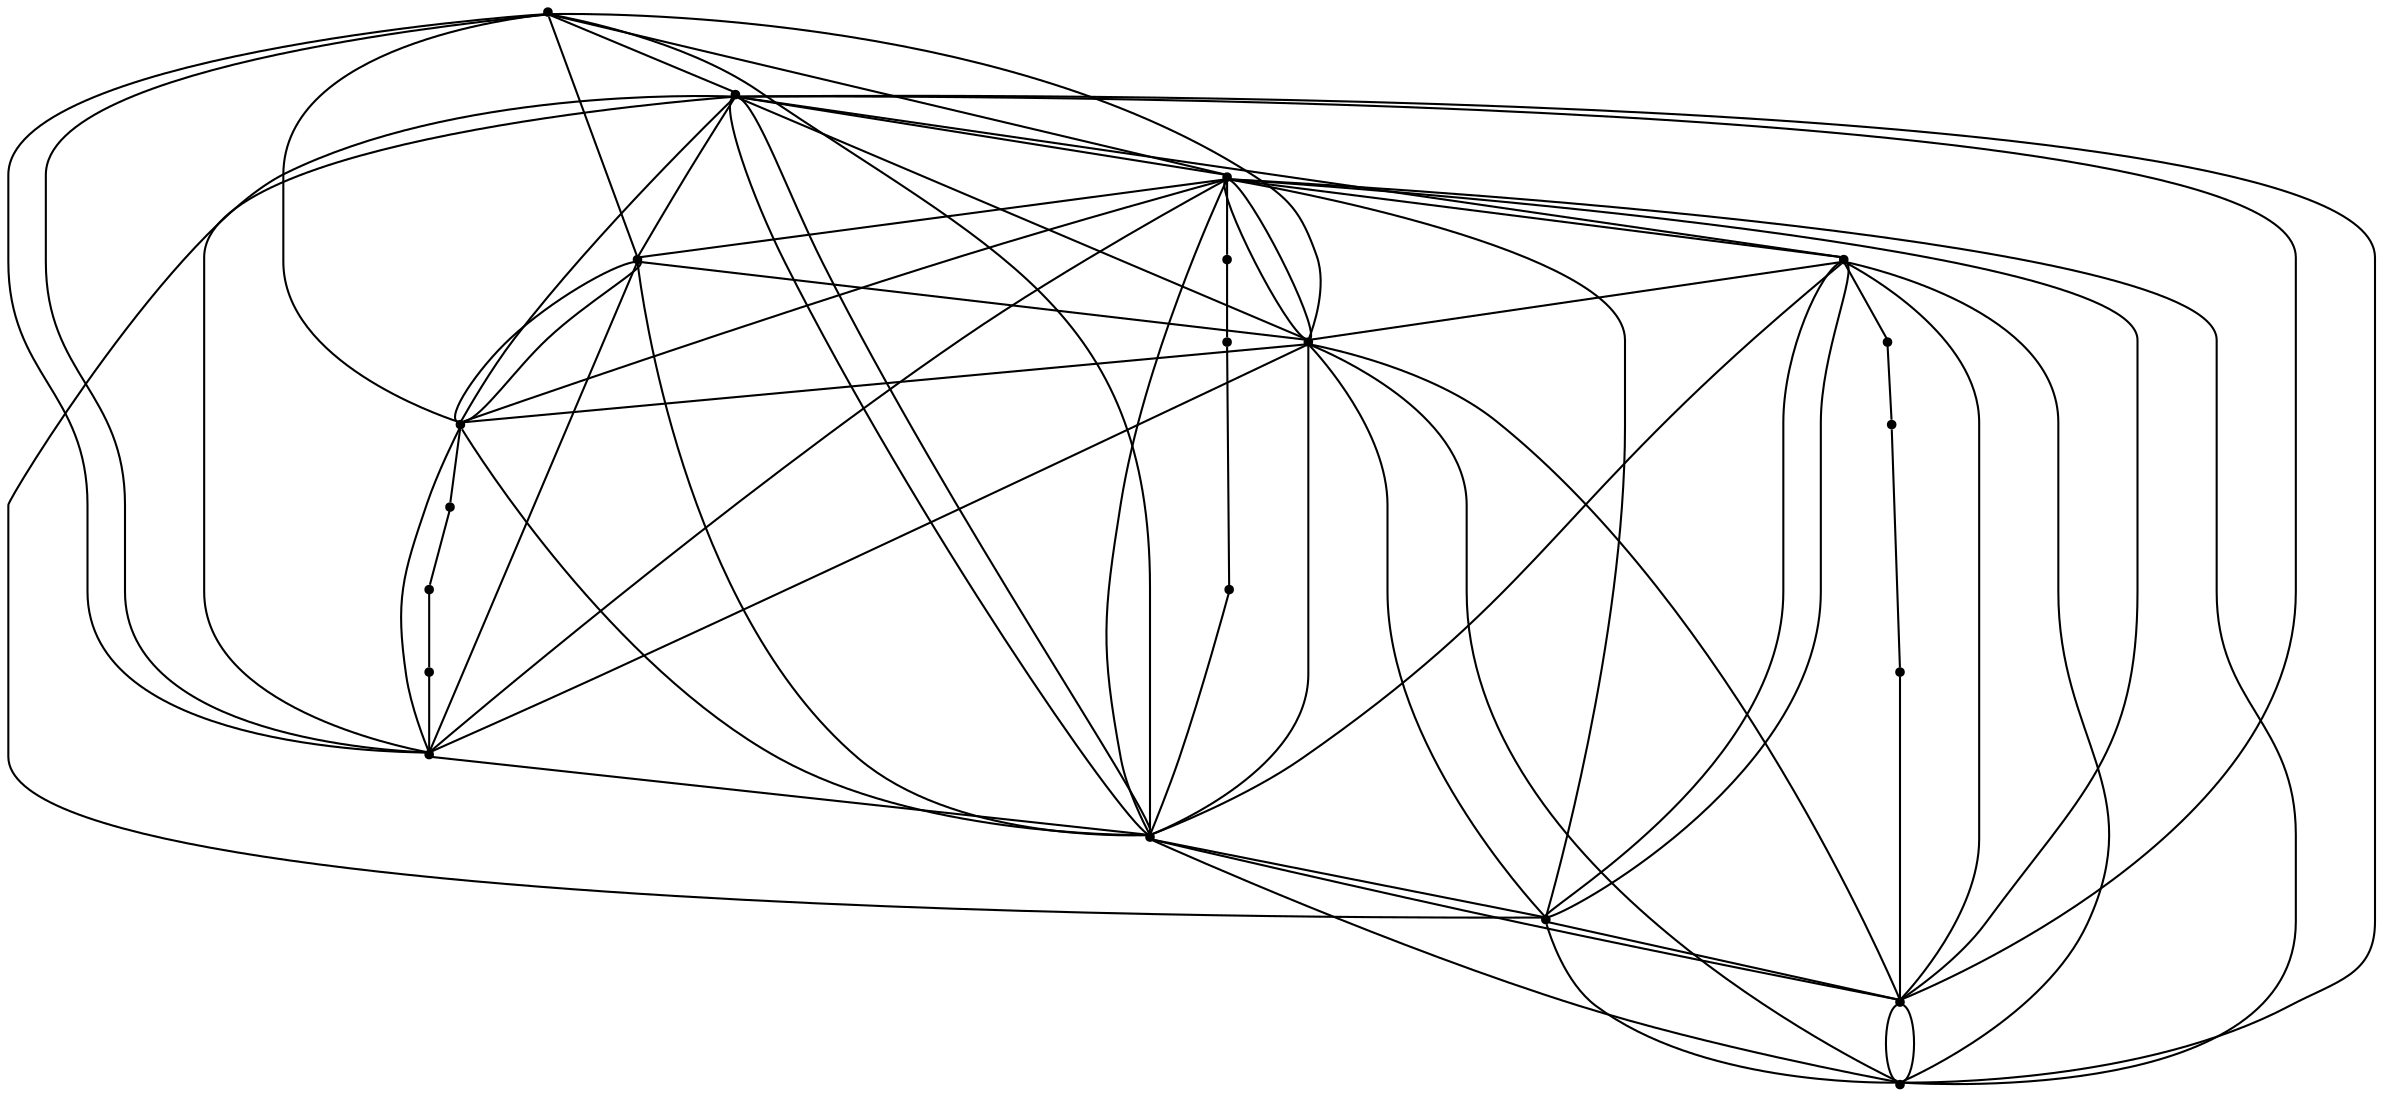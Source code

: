 graph {
  node [shape=point,comment="{\"directed\":false,\"doi\":\"10.1007/978-3-030-92931-2_20\",\"figure\":\"4 (2)\"}"]

  v0 [pos="662.4221672210771,292.0931234550336"]
  v1 [pos="662.4221672210771,458.78430220950565"]
  v2 [pos="495.7289534796374,458.7843022095057"]
  v3 [pos="462.390309141639,458.7843022095057"]
  v4 [pos="462.390309141639,625.4754809639778"]
  v5 [pos="495.7289534796374,625.4754809639778"]
  v6 [pos="662.4221672210771,625.4754809639778"]
  v7 [pos="629.0835228830788,292.0931234550336"]
  v8 [pos="629.0835228830788,458.7843022095057"]
  v9 [pos="629.0835228830787,625.4754809639778"]
  v10 [pos="495.7289534796374,292.0931234550336"]
  v11 [pos="462.390309141639,292.0931234550336"]
  v12 [pos="587.4102810489984,292.0931234550336"]
  v13 [pos="562.4062977954997,292.0931234550336"]
  v14 [pos="537.4023065934487,292.0931234550336"]
  v15 [pos="587.4102810489984,458.7843022095057"]
  v16 [pos="562.4062977954997,458.7843022095057"]
  v17 [pos="537.4023065934487,458.78430220950565"]
  v18 [pos="587.4102810489984,625.4754809639778"]
  v19 [pos="562.4062977954997,625.4754809639778"]
  v20 [pos="537.4023065934487,625.4754809639778"]

  v0 -- v1 [id="-1",pos="662.4221672210771,292.0931234550336 651.3078656337491,347.65549317023886 651.3078656337491,403.2219642881196 662.4221672210771,458.78430220950565"]
  v4 -- v5 [id="-3",pos="462.390309141639,625.4754809639778 495.7289534796374,625.4754809639778 495.7289534796374,625.4754809639778 495.7289534796374,625.4754809639778"]
  v5 -- v20 [id="-4",pos="495.7289534796374,625.4754809639778 537.4023065934487,625.4754809639778 537.4023065934487,625.4754809639778 537.4023065934487,625.4754809639778"]
  v20 -- v19 [id="-5",pos="537.4023065934487,625.4754809639778 562.4062977954997,625.4754809639778 562.4062977954997,625.4754809639778 562.4062977954997,625.4754809639778"]
  v19 -- v18 [id="-6",pos="562.4062977954997,625.4754809639778 587.4102810489984,625.4754809639778 587.4102810489984,625.4754809639778 587.4102810489984,625.4754809639778"]
  v18 -- v9 [id="-7",pos="587.4102810489984,625.4754809639778 629.0835228830787,625.4754809639778 629.0835228830787,625.4754809639778 629.0835228830787,625.4754809639778"]
  v9 -- v6 [id="-8",pos="629.0835228830787,625.4754809639778 662.4221672210771,625.4754809639778 662.4221672210771,625.4754809639778 662.4221672210771,625.4754809639778"]
  v3 -- v2 [id="-11",pos="462.390309141639,458.7843022095057 495.7289534796374,458.7843022095057 495.7289534796374,458.7843022095057 495.7289534796374,458.7843022095057"]
  v2 -- v17 [id="-12",pos="495.7289534796374,458.7843022095057 537.4023065934487,458.78430220950565 537.4023065934487,458.78430220950565 537.4023065934487,458.78430220950565"]
  v17 -- v16 [id="-13",pos="537.4023065934487,458.78430220950565 562.4062977954997,458.7843022095057 562.4062977954997,458.7843022095057 562.4062977954997,458.7843022095057"]
  v16 -- v15 [id="-14",pos="562.4062977954997,458.7843022095057 587.4102810489984,458.7843022095057 587.4102810489984,458.7843022095057 587.4102810489984,458.7843022095057"]
  v15 -- v8 [id="-15",pos="587.4102810489984,458.7843022095057 629.0835228830788,458.7843022095057 629.0835228830788,458.7843022095057 629.0835228830788,458.7843022095057"]
  v8 -- v1 [id="-16",pos="629.0835228830788,458.7843022095057 662.4221672210771,458.78430220950565 662.4221672210771,458.78430220950565 662.4221672210771,458.78430220950565"]
  v11 -- v10 [id="-19",pos="462.390309141639,292.0931234550336 495.7289534796374,292.0931234550336 495.7289534796374,292.0931234550336 495.7289534796374,292.0931234550336"]
  v10 -- v14 [id="-20",pos="495.7289534796374,292.0931234550336 537.4023065934487,292.0931234550336 537.4023065934487,292.0931234550336 537.4023065934487,292.0931234550336"]
  v14 -- v13 [id="-21",pos="537.4023065934487,292.0931234550336 562.4062977954997,292.0931234550336 562.4062977954997,292.0931234550336 562.4062977954997,292.0931234550336"]
  v13 -- v12 [id="-22",pos="562.4062977954997,292.0931234550336 587.4102810489984,292.0931234550336 587.4102810489984,292.0931234550336 587.4102810489984,292.0931234550336"]
  v12 -- v7 [id="-23",pos="587.4102810489984,292.0931234550336 629.0835228830788,292.0931234550336 629.0835228830788,292.0931234550336 629.0835228830788,292.0931234550336"]
  v7 -- v0 [id="-24",pos="629.0835228830788,292.0931234550336 662.4221672210771,292.0931234550336 662.4221672210771,292.0931234550336 662.4221672210771,292.0931234550336"]
  v0 -- v2 [id="-26",pos="662.4221672210771,292.0931234550336 662.4221672210771,392.10783070771686 495.7289455310852,392.10783070771686 495.7289534796374,458.7843022095057"]
  v4 -- v2 [id="-27",pos="462.390309141639,625.4754809639778 495.7289534796374,458.7843022095057 495.7289534796374,458.7843022095057 495.7289534796374,458.7843022095057"]
  v3 -- v10 [id="-28",pos="462.390309141639,458.7843022095057 495.7289534796374,292.0931234550336 495.7289534796374,292.0931234550336 495.7289534796374,292.0931234550336"]
  v0 -- v3 [id="-29",pos="662.4221672210771,292.0931234550336 662.4221672210771,392.10783070771686 462.39030119308677,392.10783070771686 462.390309141639,458.7843022095057"]
  v5 -- v3 [id="-30",pos="495.7289534796374,625.4754809639778 462.390309141639,458.7843022095057 462.390309141639,458.7843022095057 462.390309141639,458.7843022095057"]
  v2 -- v11 [id="-31",pos="495.7289534796374,458.7843022095057 462.390309141639,292.0931234550336 462.390309141639,292.0931234550336 462.390309141639,292.0931234550336"]
  v9 -- v1 [id="-32",pos="629.0835228830787,625.4754809639778 662.4221672210771,458.78430220950565 662.4221672210771,458.78430220950565 662.4221672210771,458.78430220950565"]
  v8 -- v0 [id="-33",pos="629.0835228830788,458.7843022095057 662.4221672210771,292.0931234550336 662.4221672210771,292.0931234550336 662.4221672210771,292.0931234550336"]
  v1 -- v4 [id="-34",pos="662.4221672210771,458.78430220950565 662.4221672210771,558.7990094621889 462.39030119308677,558.7990094621889 462.390309141639,625.4754809639778"]
  v6 -- v8 [id="-35",pos="662.4221672210771,625.4754809639778 629.0835228830788,458.7843022095057 629.0835228830788,458.7843022095057 629.0835228830788,458.7843022095057"]
  v1 -- v7 [id="-36",pos="662.4221672210771,458.78430220950565 629.0835228830788,292.0931234550336 629.0835228830788,292.0931234550336 629.0835228830788,292.0931234550336"]
  v1 -- v5 [id="-37",pos="662.4221672210771,458.78430220950565 662.4221672210771,558.7990094621889 495.7289455310852,558.7990094621889 495.7289534796374,625.4754809639778"]
  v1 -- v6 [id="-38",pos="662.4221672210771,458.78430220950565 651.3078656337491,514.3466401308917 651.3078656337491,569.9131430425916 662.4221672210771,625.4754809639778"]
  v0 -- v7 [id="-39",pos="662.4221672210771,292.0931234550336 660.7469303568258,294.9685564625704 658.3507280127158,297.3647930272766 655.4752597644165,299.03994577275535 646.2696281227088,304.4115751125315 634.4510848093764,301.29857868800764 629.0835228830788,292.0931234550336"]
  v1 -- v8 [id="-40",pos="662.4221672210771,458.78430220950565 660.7469303568258,461.65973521704245 658.3507280127158,464.0559717817487 655.4752597644165,465.73112452722745 646.2696281227088,471.10275386700357 634.4510848093764,467.9897574424797 629.0835228830788,458.7843022095057"]
  v6 -- v9 [id="-41",pos="662.4221672210771,625.4754809639778 660.7469303568258,628.3509139715145 658.3507280127158,630.7471505362207 655.4752597644165,632.4223032816996 646.2696281227088,637.7939326214757 634.4510848093764,634.6809361969517 629.0835228830787,625.4754809639778"]
  v0 -- v10 [id="-42",pos="662.4221672210771,292.0931234550336 657.5005508680947,298.24815249964945 651.9080131199819,303.840812470434 645.7528450520779,308.76224133048083 599.7205535963886,345.5886405723402 532.5515038921251,338.124977929867 495.7289534796374,292.0931234550336"]
  v1 -- v2 [id="-43",pos="662.4221672210771,458.78430220950565 657.5005508680947,464.93933125412156 651.9080131199819,470.53199122490605 645.7528450520779,475.4534200849529 599.7205535963886,512.2798193268122 532.5515038921251,504.81615668433915 495.7289534796374,458.7843022095057"]
  v6 -- v5 [id="-44",pos="662.4221672210771,625.4754809639778 657.5005508680947,631.6305100085937 651.9080131199819,637.2231699793781 645.7528450520779,642.144598839425 599.7205535963886,678.9709980812844 532.5515038921251,671.5073354388112 495.7289534796374,625.4754809639778"]
  v11 -- v1 [id="-45",pos="462.390309141639,292.0931234550336 462.39030119308677,392.10783070771686 662.4221672210771,392.10783070771686 662.4221672210771,458.78430220950565"]
  v0 -- v11 [id="-46",pos="662.4221672210771,292.0931234550336 655.3127277687807,301.5694620275058 646.8947022686791,309.98744794678373 637.4181839675783,317.09680026820445 582.1802608701813,358.5238923221227 503.8177737927647,347.330433162841 462.390309141639,292.0931234550336"]
  v4 -- v9 [id="-47",pos="462.390309141639,625.4754809639778 499.21285955412674,671.5073354388112 566.3819092583902,678.9709980812844 612.4142007140795,642.144598839425 618.5693687819835,637.2231699793781 624.1619065300964,631.6305100085937 629.0835228830787,625.4754809639778"]
  v4 -- v5 [id="-48",pos="462.390309141639,625.4754809639778 467.7578631193845,634.6809361969517 479.57640643271685,637.7939326214757 488.78203807442463,632.4223032816996 491.65747452851497,630.7471505362207 494.0537086668339,628.3509139715145 495.7289534796374,625.4754809639778"]
  v3 -- v8 [id="-49",pos="462.390309141639,458.7843022095057 499.21285955412674,504.81615668433915 566.3819092583902,512.2798193268122 612.4142007140795,475.4534200849529 618.5693687819835,470.53199122490605 624.1619065300964,464.93933125412156 629.0835228830788,458.7843022095057"]
  v3 -- v4 [id="-50",pos="462.390309141639,458.7843022095057 473.5046027804148,514.3466401308917 473.5046027804148,569.9131430425916 462.390309141639,625.4754809639778"]
  v3 -- v2 [id="-51",pos="462.390309141639,458.7843022095057 467.7578631193845,467.9897574424797 479.57640643271685,471.10275386700357 488.78203807442463,465.73112452722745 491.65747452851497,464.0559717817487 494.0537086668339,461.65973521704245 495.7289534796374,458.7843022095057"]
  v4 -- v6 [id="-52",pos="462.390309141639,625.4754809639778 503.8177737927647,680.7127906717852 582.1802608701813,691.9062498310668 637.4181839675783,650.4791577771487 646.8947022686791,643.3698054557279 655.3127277687807,634.9518195364499 662.4221672210771,625.4754809639778"]
  v11 -- v10 [id="-53",pos="462.390309141639,292.0931234550336 467.7578631193845,301.29857868800764 479.57640643271685,304.4115751125315 488.78203807442463,299.03994577275535 491.65747452851497,297.3647930272766 494.0537086668339,294.9685564625704 495.7289534796374,292.0931234550336"]
  v11 -- v7 [id="-54",pos="462.390309141639,292.0931234550336 499.21285955412674,338.124977929867 566.3819092583902,345.5886405723402 612.4142007140795,308.76224133048083 618.5693687819835,303.840812470434 624.1619065300964,298.24815249964945 629.0835228830788,292.0931234550336"]
  v10 -- v8 [id="-55",pos="495.7289534796374,292.0931234550336 495.7289455310852,392.10783070771686 629.0835228830787,392.10783070771686 629.0835228830788,458.7843022095057"]
  v10 -- v1 [id="-56",pos="495.7289534796374,292.0931234550336 495.7289455310852,392.10783070771686 662.4221672210771,392.10783070771686 662.4221672210771,458.78430220950565"]
  v11 -- v3 [id="-57",pos="462.390309141639,292.0931234550336 473.504570986206,347.65549317023886 473.504570986206,403.2219642881196 462.390309141639,458.7843022095057"]
  v5 -- v9 [id="-58",pos="495.7289534796374,625.4754809639778 532.5515038921251,662.3018802058372 592.2609963162475,662.3018802058372 629.0835228830787,625.4754809639778"]
  v2 -- v9 [id="-59",pos="495.7289534796374,458.7843022095057 495.728977325294,558.7990094621889 629.0835228830787,558.7990094621889 629.0835228830787,625.4754809639778"]
  v2 -- v8 [id="-60",pos="495.7289534796374,458.7843022095057 532.5515038921251,495.6107014513651 592.2609963162475,495.6107014513651 629.0835228830788,458.7843022095057"]
  v11 -- v8 [id="-61",pos="462.390309141639,292.0931234550336 462.39030119308677,392.10783070771686 629.0835228830787,392.10783070771686 629.0835228830788,458.7843022095057"]
  v2 -- v5 [id="-62",pos="495.7289534796374,458.7843022095057 484.6147075321748,514.3466401308917 484.6147075321748,569.9131430425916 495.7289534796374,625.4754809639778"]
  v2 -- v6 [id="-63",pos="495.7289534796374,458.7843022095057 495.728977325294,558.7990094621889 662.4221672210771,558.7990094621889 662.4221672210771,625.4754809639778"]
  v1 -- v3 [id="-64",pos="662.4221672210771,458.78430220950565 655.3127277687807,468.2606407819778 646.8947022686791,476.67862670125584 637.4181839675783,483.7879790226765 582.1802608701813,525.2150710765948 503.8177737927647,514.0216119173131 462.390309141639,458.7843022095057"]
  v10 -- v7 [id="-65",pos="495.7289534796374,292.0931234550336 532.5515038921251,328.91952269689295 592.2609963162475,328.91952269689295 629.0835228830788,292.0931234550336"]
  v3 -- v9 [id="-66",pos="462.390309141639,458.7843022095057 462.39033298729566,558.7990094621889 629.0835228830787,558.7990094621889 629.0835228830787,625.4754809639778"]
  v10 -- v2 [id="-67",pos="495.7289534796374,292.0931234550336 484.61467573796597,347.65549317023886 484.61467573796597,403.2219642881196 495.7289534796374,458.7843022095057"]
  v3 -- v6 [id="-68",pos="462.390309141639,458.7843022095057 462.39033298729566,558.7990094621889 662.4221672210771,558.7990094621889 662.4221672210771,625.4754809639778"]
  v8 -- v4 [id="-69",pos="629.0835228830788,458.7843022095057 629.0835228830787,558.7990094621889 462.39030119308677,558.7990094621889 462.390309141639,625.4754809639778"]
  v8 -- v9 [id="-70",pos="629.0835228830788,458.7843022095057 640.1978244704068,514.3466401308917 640.1978244704068,569.9131430425916 629.0835228830787,625.4754809639778"]
  v8 -- v5 [id="-71",pos="629.0835228830788,458.7843022095057 629.0835228830787,558.7990094621889 495.7289455310852,558.7990094621889 495.7289534796374,625.4754809639778"]
  v7 -- v2 [id="-72",pos="629.0835228830788,292.0931234550336 629.0835228830787,392.10783070771686 495.7289455310852,392.10783070771686 495.7289534796374,458.7843022095057"]
  v7 -- v3 [id="-73",pos="629.0835228830788,292.0931234550336 629.0835228830787,392.10783070771686 462.39030119308677,392.10783070771686 462.390309141639,458.7843022095057"]
  v7 -- v8 [id="-74",pos="629.0835228830788,292.0931234550336 640.1978244704068,347.65549317023886 640.1978244704068,403.2219642881196 629.0835228830788,458.7843022095057"]
}